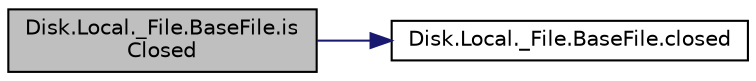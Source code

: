 digraph "Disk.Local._File.BaseFile.isClosed"
{
 // INTERACTIVE_SVG=YES
  bgcolor="transparent";
  edge [fontname="Helvetica",fontsize="10",labelfontname="Helvetica",labelfontsize="10"];
  node [fontname="Helvetica",fontsize="10",shape=record];
  rankdir="LR";
  Node1 [label="Disk.Local._File.BaseFile.is\lClosed",height=0.2,width=0.4,color="black", fillcolor="grey75", style="filled" fontcolor="black"];
  Node1 -> Node2 [color="midnightblue",fontsize="10",style="solid",fontname="Helvetica"];
  Node2 [label="Disk.Local._File.BaseFile.closed",height=0.2,width=0.4,color="black",URL="$class_disk_1_1_local_1_1___file_1_1_base_file.html#a7bc996b0f573855776eea8d12354e808"];
}
